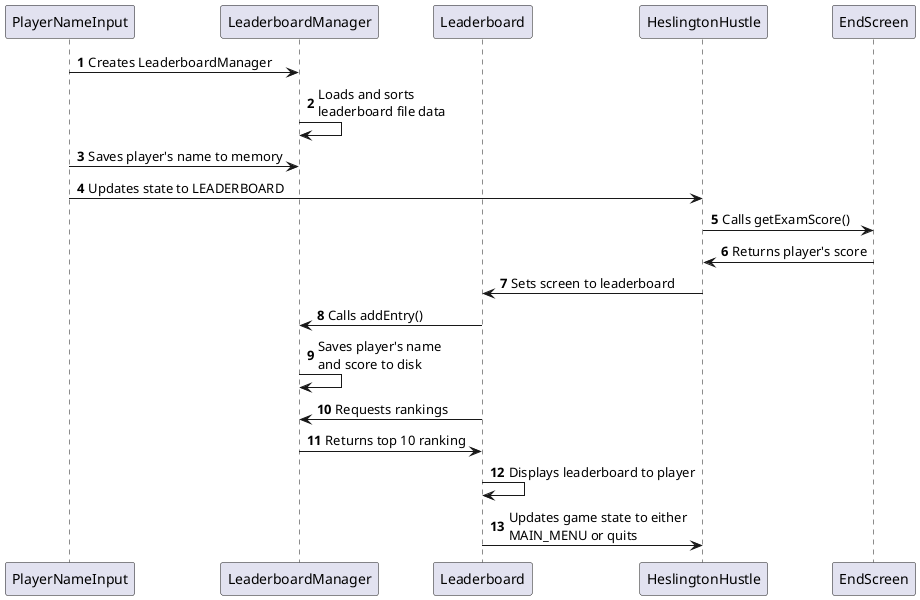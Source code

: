 @startuml
'https://plantuml.com/sequence-diagram

autonumber
participant PlayerNameInput
participant LeaderboardManager
participant Leaderboard
participant HeslingtonHustle
participant EndScreen
PlayerNameInput -> LeaderboardManager: Creates LeaderboardManager
LeaderboardManager -> LeaderboardManager: Loads and sorts\nleaderboard file data
PlayerNameInput -> LeaderboardManager: Saves player's name to memory
PlayerNameInput -> HeslingtonHustle: Updates state to LEADERBOARD
EndScreen <- HeslingtonHustle: Calls getExamScore()
EndScreen -> HeslingtonHustle: Returns player's score
HeslingtonHustle -> Leaderboard: Sets screen to leaderboard
Leaderboard -> LeaderboardManager: Calls addEntry()
LeaderboardManager -> LeaderboardManager: Saves player's name\nand score to disk
Leaderboard -> LeaderboardManager: Requests rankings
LeaderboardManager -> Leaderboard: Returns top 10 ranking
Leaderboard -> Leaderboard: Displays leaderboard to player
Leaderboard -> HeslingtonHustle: Updates game state to either\nMAIN_MENU or quits
@enduml